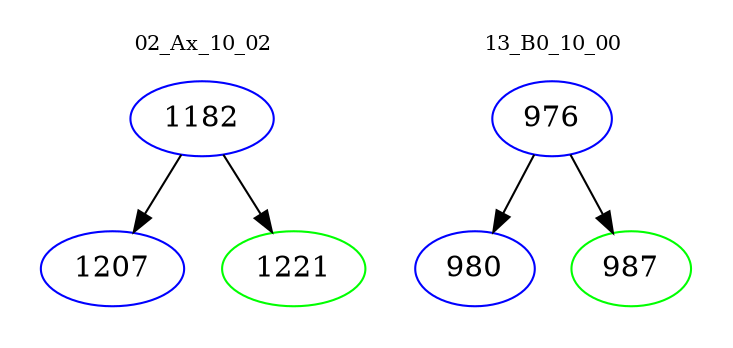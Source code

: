 digraph{
subgraph cluster_0 {
color = white
label = "02_Ax_10_02";
fontsize=10;
T0_1182 [label="1182", color="blue"]
T0_1182 -> T0_1207 [color="black"]
T0_1207 [label="1207", color="blue"]
T0_1182 -> T0_1221 [color="black"]
T0_1221 [label="1221", color="green"]
}
subgraph cluster_1 {
color = white
label = "13_B0_10_00";
fontsize=10;
T1_976 [label="976", color="blue"]
T1_976 -> T1_980 [color="black"]
T1_980 [label="980", color="blue"]
T1_976 -> T1_987 [color="black"]
T1_987 [label="987", color="green"]
}
}
